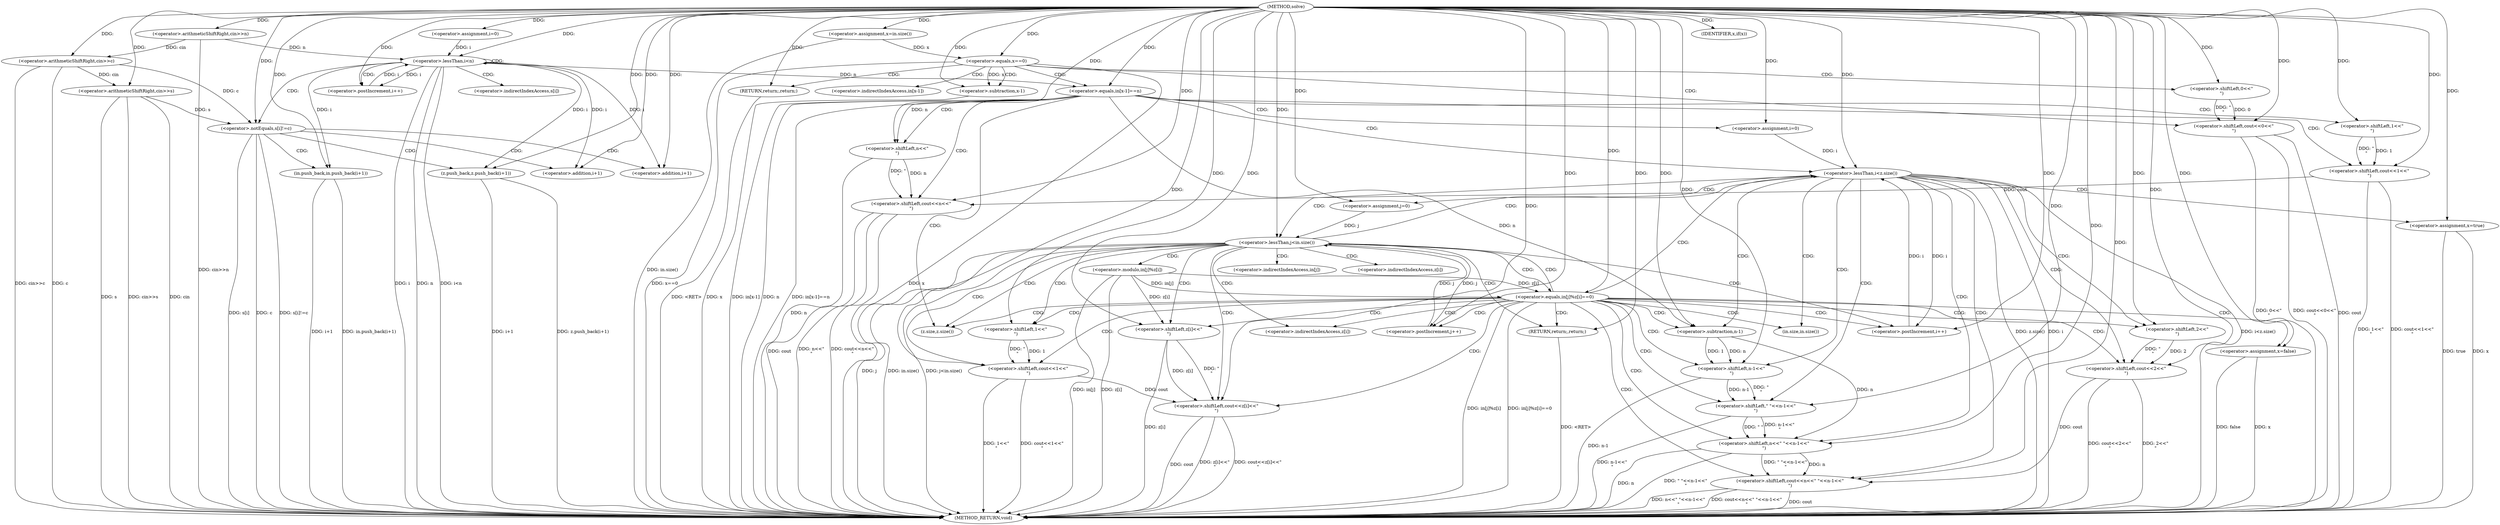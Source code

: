 digraph "solve" {  
"1000101" [label = "(METHOD,solve)" ]
"1000254" [label = "(METHOD_RETURN,void)" ]
"1000104" [label = "(<operator>.arithmeticShiftRight,cin>>n)" ]
"1000108" [label = "(<operator>.arithmeticShiftRight,cin>>c)" ]
"1000112" [label = "(<operator>.arithmeticShiftRight,cin>>s)" ]
"1000146" [label = "(<operator>.assignment,x=in.size())" ]
"1000119" [label = "(<operator>.assignment,i=0)" ]
"1000122" [label = "(<operator>.lessThan,i<n)" ]
"1000125" [label = "(<operator>.postIncrement,i++)" ]
"1000150" [label = "(<operator>.equals,x==0)" ]
"1000161" [label = "(<operator>.equals,in[x-1]==n)" ]
"1000154" [label = "(<operator>.shiftLeft,cout<<0<<\"\n\")" ]
"1000159" [label = "(RETURN,return;,return;)" ]
"1000226" [label = "(<operator>.shiftLeft,cout<<2<<\"\n\")" ]
"1000231" [label = "(<operator>.shiftLeft,cout<<n<<\" \"<<n-1<<\"\n\")" ]
"1000129" [label = "(<operator>.notEquals,s[i]!=c)" ]
"1000171" [label = "(<operator>.assignment,i=0)" ]
"1000174" [label = "(<operator>.lessThan,i<z.size())" ]
"1000177" [label = "(<operator>.postIncrement,i++)" ]
"1000244" [label = "(<operator>.shiftLeft,cout<<1<<\"\n\")" ]
"1000249" [label = "(<operator>.shiftLeft,cout<<n<<\"\n\")" ]
"1000135" [label = "(in.push_back,in.push_back(i+1))" ]
"1000156" [label = "(<operator>.shiftLeft,0<<\"\n\")" ]
"1000164" [label = "(<operator>.subtraction,x-1)" ]
"1000181" [label = "(<operator>.assignment,x=true)" ]
"1000228" [label = "(<operator>.shiftLeft,2<<\"\n\")" ]
"1000233" [label = "(<operator>.shiftLeft,n<<\" \"<<n-1<<\"\n\")" ]
"1000141" [label = "(z.push_back,z.push_back(i+1))" ]
"1000186" [label = "(<operator>.assignment,j=0)" ]
"1000189" [label = "(<operator>.lessThan,j<in.size())" ]
"1000192" [label = "(<operator>.postIncrement,j++)" ]
"1000211" [label = "(IDENTIFIER,x,if(x))" ]
"1000235" [label = "(<operator>.shiftLeft,\" \"<<n-1<<\"\n\")" ]
"1000246" [label = "(<operator>.shiftLeft,1<<\"\n\")" ]
"1000251" [label = "(<operator>.shiftLeft,n<<\"\n\")" ]
"1000136" [label = "(<operator>.addition,i+1)" ]
"1000213" [label = "(<operator>.shiftLeft,cout<<1<<\"\n\")" ]
"1000218" [label = "(<operator>.shiftLeft,cout<<z[i]<<\"\n\")" ]
"1000225" [label = "(RETURN,return;,return;)" ]
"1000237" [label = "(<operator>.shiftLeft,n-1<<\"\n\")" ]
"1000142" [label = "(<operator>.addition,i+1)" ]
"1000196" [label = "(<operator>.equals,in[j]%z[i]==0)" ]
"1000238" [label = "(<operator>.subtraction,n-1)" ]
"1000206" [label = "(<operator>.assignment,x=false)" ]
"1000215" [label = "(<operator>.shiftLeft,1<<\"\n\")" ]
"1000220" [label = "(<operator>.shiftLeft,z[i]<<\"\n\")" ]
"1000197" [label = "(<operator>.modulo,in[j]%z[i])" ]
"1000162" [label = "(<operator>.indirectIndexAccess,in[x-1])" ]
"1000130" [label = "(<operator>.indirectIndexAccess,s[i])" ]
"1000176" [label = "(z.size,z.size())" ]
"1000191" [label = "(in.size,in.size())" ]
"1000221" [label = "(<operator>.indirectIndexAccess,z[i])" ]
"1000198" [label = "(<operator>.indirectIndexAccess,in[j])" ]
"1000201" [label = "(<operator>.indirectIndexAccess,z[i])" ]
  "1000104" -> "1000254"  [ label = "DDG: cin>>n"] 
  "1000108" -> "1000254"  [ label = "DDG: c"] 
  "1000108" -> "1000254"  [ label = "DDG: cin>>c"] 
  "1000112" -> "1000254"  [ label = "DDG: cin"] 
  "1000112" -> "1000254"  [ label = "DDG: s"] 
  "1000112" -> "1000254"  [ label = "DDG: cin>>s"] 
  "1000122" -> "1000254"  [ label = "DDG: i"] 
  "1000122" -> "1000254"  [ label = "DDG: n"] 
  "1000122" -> "1000254"  [ label = "DDG: i<n"] 
  "1000146" -> "1000254"  [ label = "DDG: in.size()"] 
  "1000150" -> "1000254"  [ label = "DDG: x"] 
  "1000150" -> "1000254"  [ label = "DDG: x==0"] 
  "1000164" -> "1000254"  [ label = "DDG: x"] 
  "1000161" -> "1000254"  [ label = "DDG: in[x-1]"] 
  "1000161" -> "1000254"  [ label = "DDG: n"] 
  "1000161" -> "1000254"  [ label = "DDG: in[x-1]==n"] 
  "1000244" -> "1000254"  [ label = "DDG: 1<<\"\n\""] 
  "1000244" -> "1000254"  [ label = "DDG: cout<<1<<\"\n\""] 
  "1000249" -> "1000254"  [ label = "DDG: cout"] 
  "1000251" -> "1000254"  [ label = "DDG: n"] 
  "1000249" -> "1000254"  [ label = "DDG: n<<\"\n\""] 
  "1000249" -> "1000254"  [ label = "DDG: cout<<n<<\"\n\""] 
  "1000174" -> "1000254"  [ label = "DDG: i"] 
  "1000174" -> "1000254"  [ label = "DDG: z.size()"] 
  "1000174" -> "1000254"  [ label = "DDG: i<z.size()"] 
  "1000181" -> "1000254"  [ label = "DDG: x"] 
  "1000189" -> "1000254"  [ label = "DDG: j"] 
  "1000189" -> "1000254"  [ label = "DDG: in.size()"] 
  "1000189" -> "1000254"  [ label = "DDG: j<in.size()"] 
  "1000197" -> "1000254"  [ label = "DDG: in[j]"] 
  "1000197" -> "1000254"  [ label = "DDG: z[i]"] 
  "1000196" -> "1000254"  [ label = "DDG: in[j]%z[i]"] 
  "1000196" -> "1000254"  [ label = "DDG: in[j]%z[i]==0"] 
  "1000206" -> "1000254"  [ label = "DDG: x"] 
  "1000226" -> "1000254"  [ label = "DDG: 2<<\"\n\""] 
  "1000226" -> "1000254"  [ label = "DDG: cout<<2<<\"\n\""] 
  "1000231" -> "1000254"  [ label = "DDG: cout"] 
  "1000233" -> "1000254"  [ label = "DDG: n"] 
  "1000237" -> "1000254"  [ label = "DDG: n-1"] 
  "1000235" -> "1000254"  [ label = "DDG: n-1<<\"\n\""] 
  "1000233" -> "1000254"  [ label = "DDG: \" \"<<n-1<<\"\n\""] 
  "1000231" -> "1000254"  [ label = "DDG: n<<\" \"<<n-1<<\"\n\""] 
  "1000231" -> "1000254"  [ label = "DDG: cout<<n<<\" \"<<n-1<<\"\n\""] 
  "1000213" -> "1000254"  [ label = "DDG: 1<<\"\n\""] 
  "1000213" -> "1000254"  [ label = "DDG: cout<<1<<\"\n\""] 
  "1000218" -> "1000254"  [ label = "DDG: cout"] 
  "1000220" -> "1000254"  [ label = "DDG: z[i]"] 
  "1000218" -> "1000254"  [ label = "DDG: z[i]<<\"\n\""] 
  "1000218" -> "1000254"  [ label = "DDG: cout<<z[i]<<\"\n\""] 
  "1000154" -> "1000254"  [ label = "DDG: cout"] 
  "1000154" -> "1000254"  [ label = "DDG: 0<<\"\n\""] 
  "1000154" -> "1000254"  [ label = "DDG: cout<<0<<\"\n\""] 
  "1000129" -> "1000254"  [ label = "DDG: s[i]"] 
  "1000129" -> "1000254"  [ label = "DDG: c"] 
  "1000129" -> "1000254"  [ label = "DDG: s[i]!=c"] 
  "1000141" -> "1000254"  [ label = "DDG: i+1"] 
  "1000141" -> "1000254"  [ label = "DDG: z.push_back(i+1)"] 
  "1000135" -> "1000254"  [ label = "DDG: i+1"] 
  "1000135" -> "1000254"  [ label = "DDG: in.push_back(i+1)"] 
  "1000159" -> "1000254"  [ label = "DDG: <RET>"] 
  "1000225" -> "1000254"  [ label = "DDG: <RET>"] 
  "1000206" -> "1000254"  [ label = "DDG: false"] 
  "1000181" -> "1000254"  [ label = "DDG: true"] 
  "1000101" -> "1000146"  [ label = "DDG: "] 
  "1000101" -> "1000104"  [ label = "DDG: "] 
  "1000104" -> "1000108"  [ label = "DDG: cin"] 
  "1000101" -> "1000108"  [ label = "DDG: "] 
  "1000108" -> "1000112"  [ label = "DDG: cin"] 
  "1000101" -> "1000112"  [ label = "DDG: "] 
  "1000101" -> "1000119"  [ label = "DDG: "] 
  "1000119" -> "1000122"  [ label = "DDG: i"] 
  "1000125" -> "1000122"  [ label = "DDG: i"] 
  "1000101" -> "1000122"  [ label = "DDG: "] 
  "1000104" -> "1000122"  [ label = "DDG: n"] 
  "1000101" -> "1000125"  [ label = "DDG: "] 
  "1000122" -> "1000125"  [ label = "DDG: i"] 
  "1000146" -> "1000150"  [ label = "DDG: x"] 
  "1000101" -> "1000150"  [ label = "DDG: "] 
  "1000101" -> "1000159"  [ label = "DDG: "] 
  "1000122" -> "1000161"  [ label = "DDG: n"] 
  "1000101" -> "1000161"  [ label = "DDG: "] 
  "1000101" -> "1000154"  [ label = "DDG: "] 
  "1000156" -> "1000154"  [ label = "DDG: 0"] 
  "1000156" -> "1000154"  [ label = "DDG: \"\n\""] 
  "1000101" -> "1000171"  [ label = "DDG: "] 
  "1000101" -> "1000226"  [ label = "DDG: "] 
  "1000228" -> "1000226"  [ label = "DDG: \"\n\""] 
  "1000228" -> "1000226"  [ label = "DDG: 2"] 
  "1000226" -> "1000231"  [ label = "DDG: cout"] 
  "1000101" -> "1000231"  [ label = "DDG: "] 
  "1000233" -> "1000231"  [ label = "DDG: \" \"<<n-1<<\"\n\""] 
  "1000233" -> "1000231"  [ label = "DDG: n"] 
  "1000112" -> "1000129"  [ label = "DDG: s"] 
  "1000108" -> "1000129"  [ label = "DDG: c"] 
  "1000101" -> "1000129"  [ label = "DDG: "] 
  "1000101" -> "1000156"  [ label = "DDG: "] 
  "1000150" -> "1000164"  [ label = "DDG: x"] 
  "1000101" -> "1000164"  [ label = "DDG: "] 
  "1000171" -> "1000174"  [ label = "DDG: i"] 
  "1000177" -> "1000174"  [ label = "DDG: i"] 
  "1000101" -> "1000174"  [ label = "DDG: "] 
  "1000174" -> "1000177"  [ label = "DDG: i"] 
  "1000101" -> "1000177"  [ label = "DDG: "] 
  "1000101" -> "1000181"  [ label = "DDG: "] 
  "1000101" -> "1000228"  [ label = "DDG: "] 
  "1000238" -> "1000233"  [ label = "DDG: n"] 
  "1000101" -> "1000233"  [ label = "DDG: "] 
  "1000235" -> "1000233"  [ label = "DDG: \" \""] 
  "1000235" -> "1000233"  [ label = "DDG: n-1<<\"\n\""] 
  "1000101" -> "1000244"  [ label = "DDG: "] 
  "1000246" -> "1000244"  [ label = "DDG: 1"] 
  "1000246" -> "1000244"  [ label = "DDG: \"\n\""] 
  "1000244" -> "1000249"  [ label = "DDG: cout"] 
  "1000101" -> "1000249"  [ label = "DDG: "] 
  "1000251" -> "1000249"  [ label = "DDG: \"\n\""] 
  "1000251" -> "1000249"  [ label = "DDG: n"] 
  "1000122" -> "1000135"  [ label = "DDG: i"] 
  "1000101" -> "1000135"  [ label = "DDG: "] 
  "1000101" -> "1000186"  [ label = "DDG: "] 
  "1000101" -> "1000211"  [ label = "DDG: "] 
  "1000101" -> "1000235"  [ label = "DDG: "] 
  "1000237" -> "1000235"  [ label = "DDG: n-1"] 
  "1000237" -> "1000235"  [ label = "DDG: \"\n\""] 
  "1000101" -> "1000246"  [ label = "DDG: "] 
  "1000161" -> "1000251"  [ label = "DDG: n"] 
  "1000101" -> "1000251"  [ label = "DDG: "] 
  "1000122" -> "1000136"  [ label = "DDG: i"] 
  "1000101" -> "1000136"  [ label = "DDG: "] 
  "1000122" -> "1000141"  [ label = "DDG: i"] 
  "1000101" -> "1000141"  [ label = "DDG: "] 
  "1000186" -> "1000189"  [ label = "DDG: j"] 
  "1000192" -> "1000189"  [ label = "DDG: j"] 
  "1000101" -> "1000189"  [ label = "DDG: "] 
  "1000189" -> "1000192"  [ label = "DDG: j"] 
  "1000101" -> "1000192"  [ label = "DDG: "] 
  "1000101" -> "1000225"  [ label = "DDG: "] 
  "1000238" -> "1000237"  [ label = "DDG: n"] 
  "1000238" -> "1000237"  [ label = "DDG: 1"] 
  "1000101" -> "1000237"  [ label = "DDG: "] 
  "1000122" -> "1000142"  [ label = "DDG: i"] 
  "1000101" -> "1000142"  [ label = "DDG: "] 
  "1000101" -> "1000213"  [ label = "DDG: "] 
  "1000215" -> "1000213"  [ label = "DDG: 1"] 
  "1000215" -> "1000213"  [ label = "DDG: \"\n\""] 
  "1000213" -> "1000218"  [ label = "DDG: cout"] 
  "1000101" -> "1000218"  [ label = "DDG: "] 
  "1000220" -> "1000218"  [ label = "DDG: \"\n\""] 
  "1000220" -> "1000218"  [ label = "DDG: z[i]"] 
  "1000161" -> "1000238"  [ label = "DDG: n"] 
  "1000101" -> "1000238"  [ label = "DDG: "] 
  "1000197" -> "1000196"  [ label = "DDG: z[i]"] 
  "1000197" -> "1000196"  [ label = "DDG: in[j]"] 
  "1000101" -> "1000196"  [ label = "DDG: "] 
  "1000101" -> "1000206"  [ label = "DDG: "] 
  "1000101" -> "1000215"  [ label = "DDG: "] 
  "1000197" -> "1000220"  [ label = "DDG: z[i]"] 
  "1000101" -> "1000220"  [ label = "DDG: "] 
  "1000122" -> "1000125"  [ label = "CDG: "] 
  "1000122" -> "1000122"  [ label = "CDG: "] 
  "1000122" -> "1000130"  [ label = "CDG: "] 
  "1000122" -> "1000129"  [ label = "CDG: "] 
  "1000150" -> "1000164"  [ label = "CDG: "] 
  "1000150" -> "1000156"  [ label = "CDG: "] 
  "1000150" -> "1000161"  [ label = "CDG: "] 
  "1000150" -> "1000154"  [ label = "CDG: "] 
  "1000150" -> "1000159"  [ label = "CDG: "] 
  "1000150" -> "1000162"  [ label = "CDG: "] 
  "1000161" -> "1000174"  [ label = "CDG: "] 
  "1000161" -> "1000244"  [ label = "CDG: "] 
  "1000161" -> "1000251"  [ label = "CDG: "] 
  "1000161" -> "1000176"  [ label = "CDG: "] 
  "1000161" -> "1000246"  [ label = "CDG: "] 
  "1000161" -> "1000249"  [ label = "CDG: "] 
  "1000161" -> "1000171"  [ label = "CDG: "] 
  "1000129" -> "1000142"  [ label = "CDG: "] 
  "1000129" -> "1000141"  [ label = "CDG: "] 
  "1000129" -> "1000135"  [ label = "CDG: "] 
  "1000129" -> "1000136"  [ label = "CDG: "] 
  "1000174" -> "1000238"  [ label = "CDG: "] 
  "1000174" -> "1000191"  [ label = "CDG: "] 
  "1000174" -> "1000233"  [ label = "CDG: "] 
  "1000174" -> "1000235"  [ label = "CDG: "] 
  "1000174" -> "1000226"  [ label = "CDG: "] 
  "1000174" -> "1000186"  [ label = "CDG: "] 
  "1000174" -> "1000189"  [ label = "CDG: "] 
  "1000174" -> "1000237"  [ label = "CDG: "] 
  "1000174" -> "1000231"  [ label = "CDG: "] 
  "1000174" -> "1000228"  [ label = "CDG: "] 
  "1000174" -> "1000181"  [ label = "CDG: "] 
  "1000189" -> "1000197"  [ label = "CDG: "] 
  "1000189" -> "1000201"  [ label = "CDG: "] 
  "1000189" -> "1000198"  [ label = "CDG: "] 
  "1000189" -> "1000196"  [ label = "CDG: "] 
  "1000189" -> "1000174"  [ label = "CDG: "] 
  "1000189" -> "1000221"  [ label = "CDG: "] 
  "1000189" -> "1000220"  [ label = "CDG: "] 
  "1000189" -> "1000176"  [ label = "CDG: "] 
  "1000189" -> "1000213"  [ label = "CDG: "] 
  "1000189" -> "1000215"  [ label = "CDG: "] 
  "1000189" -> "1000225"  [ label = "CDG: "] 
  "1000189" -> "1000218"  [ label = "CDG: "] 
  "1000189" -> "1000177"  [ label = "CDG: "] 
  "1000196" -> "1000191"  [ label = "CDG: "] 
  "1000196" -> "1000206"  [ label = "CDG: "] 
  "1000196" -> "1000192"  [ label = "CDG: "] 
  "1000196" -> "1000189"  [ label = "CDG: "] 
  "1000196" -> "1000238"  [ label = "CDG: "] 
  "1000196" -> "1000233"  [ label = "CDG: "] 
  "1000196" -> "1000235"  [ label = "CDG: "] 
  "1000196" -> "1000226"  [ label = "CDG: "] 
  "1000196" -> "1000237"  [ label = "CDG: "] 
  "1000196" -> "1000231"  [ label = "CDG: "] 
  "1000196" -> "1000228"  [ label = "CDG: "] 
  "1000196" -> "1000174"  [ label = "CDG: "] 
  "1000196" -> "1000221"  [ label = "CDG: "] 
  "1000196" -> "1000220"  [ label = "CDG: "] 
  "1000196" -> "1000176"  [ label = "CDG: "] 
  "1000196" -> "1000213"  [ label = "CDG: "] 
  "1000196" -> "1000215"  [ label = "CDG: "] 
  "1000196" -> "1000225"  [ label = "CDG: "] 
  "1000196" -> "1000218"  [ label = "CDG: "] 
  "1000196" -> "1000177"  [ label = "CDG: "] 
}
